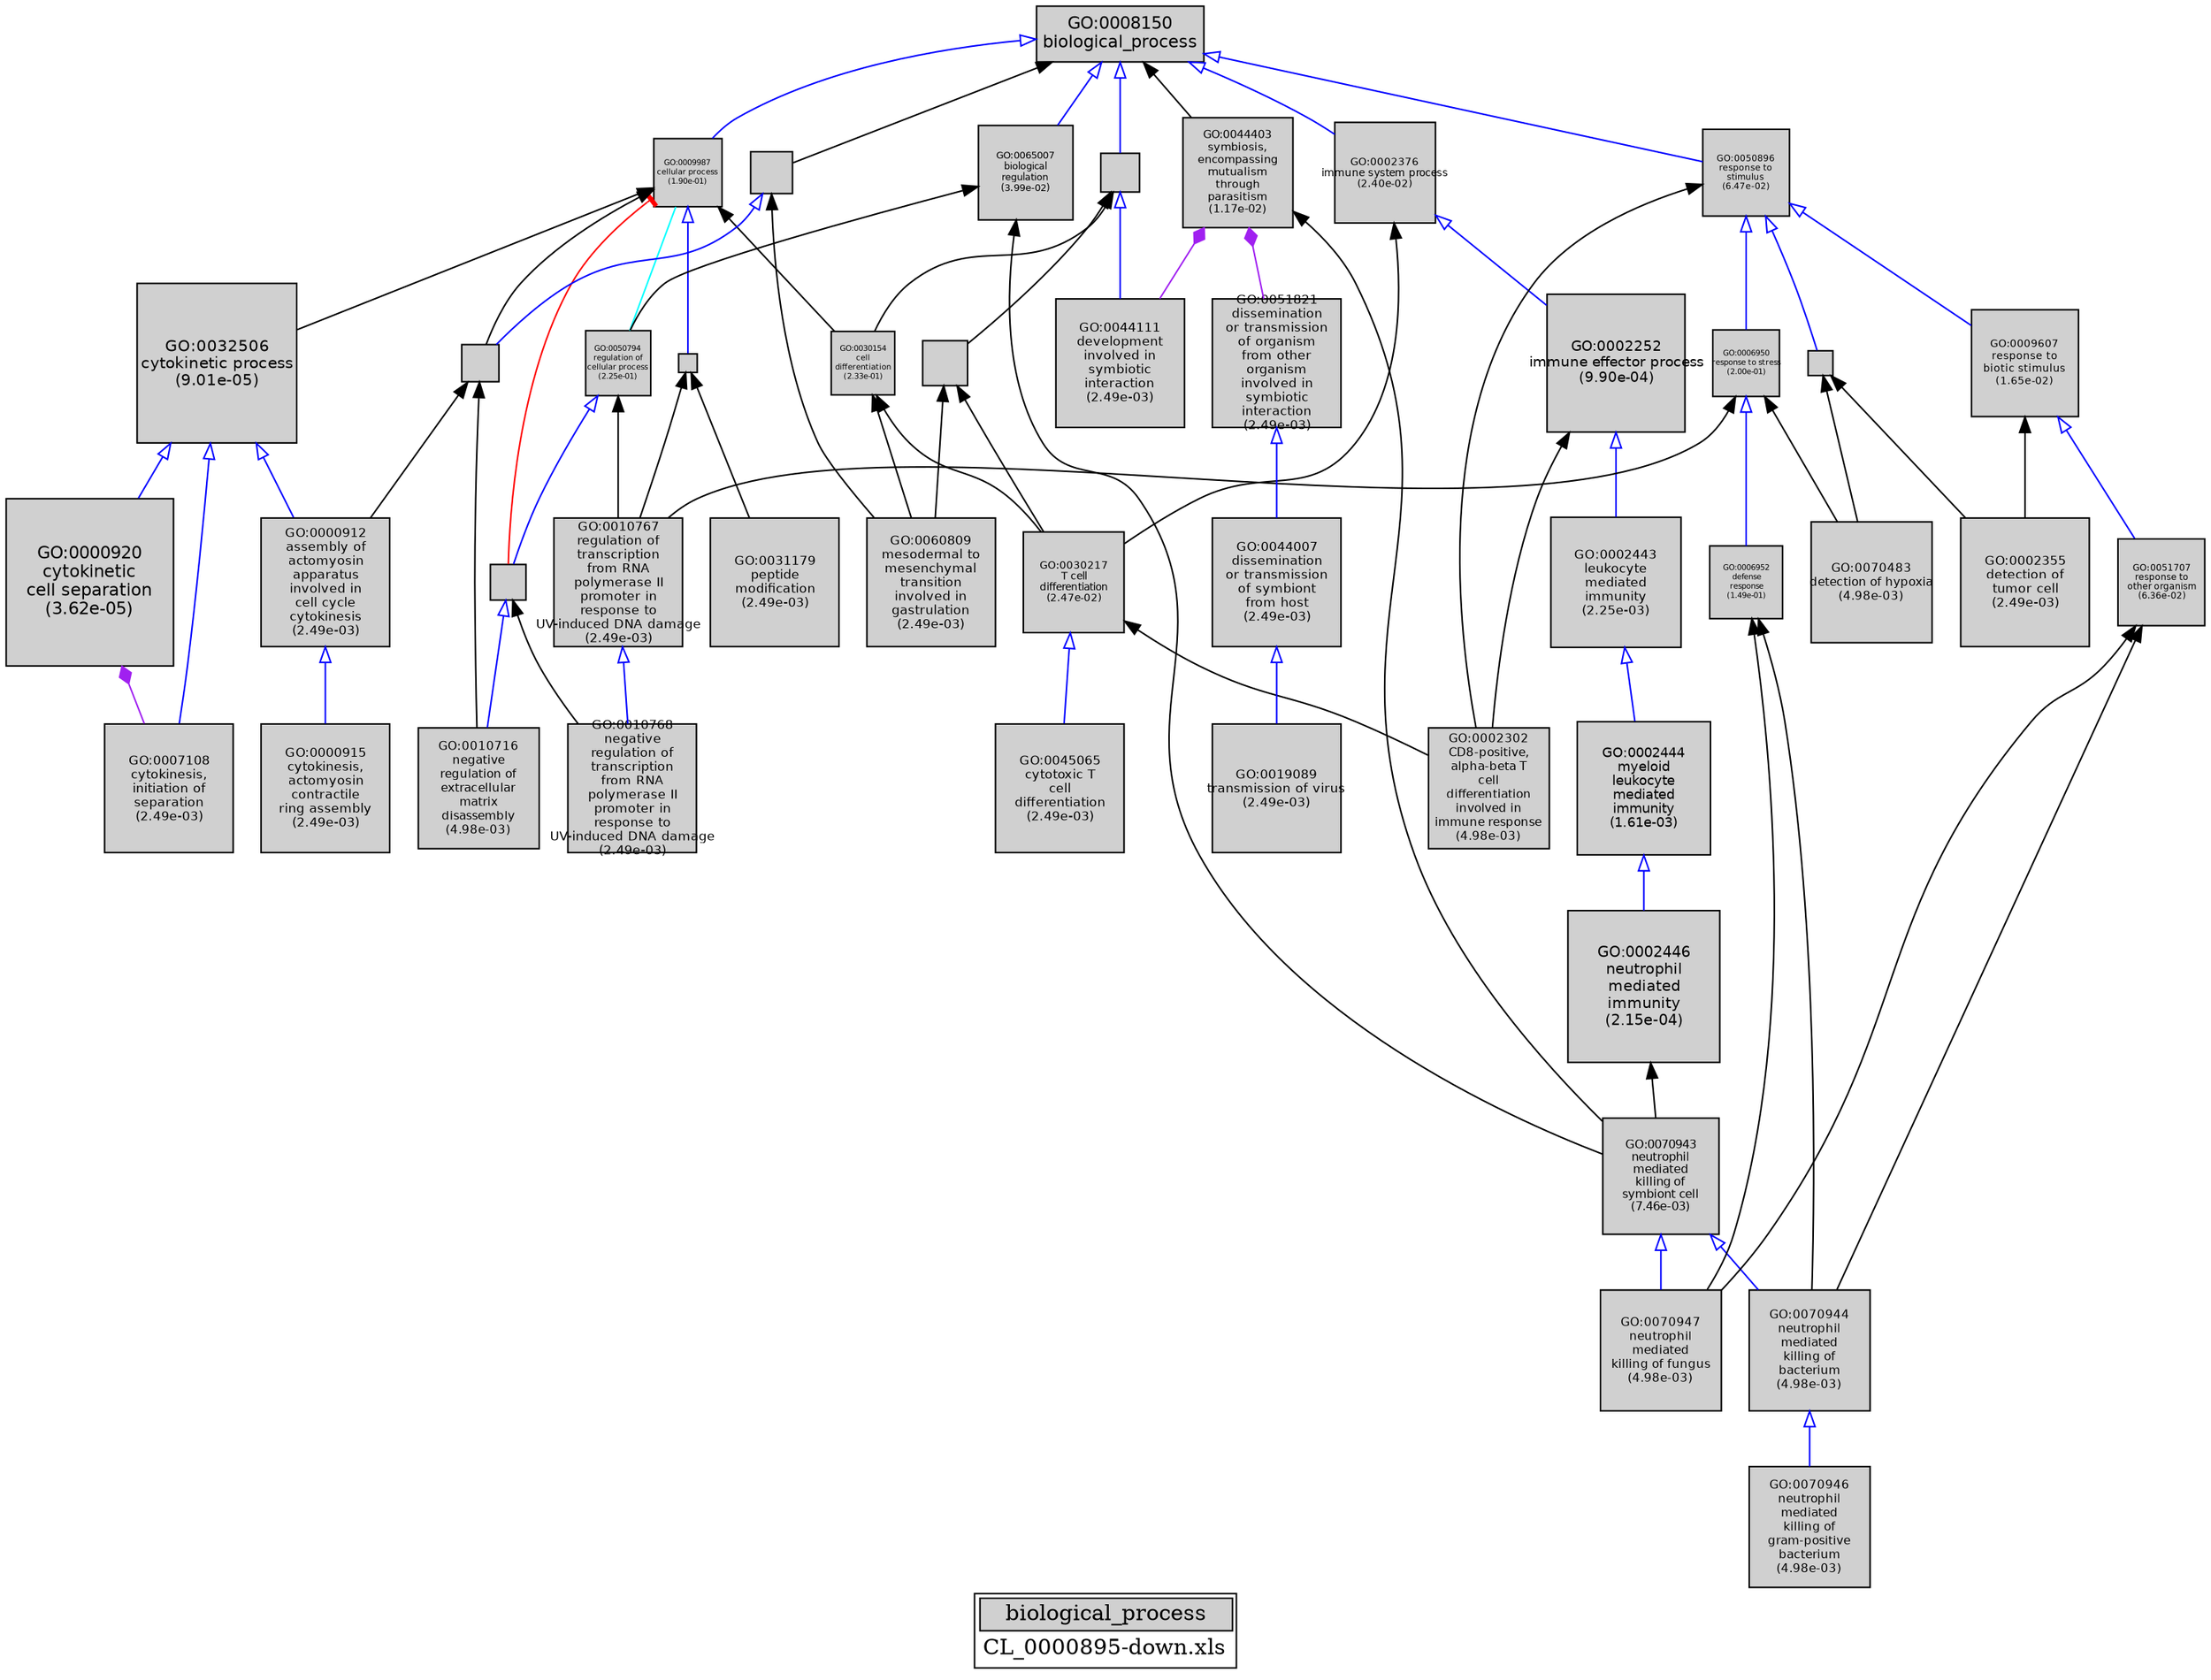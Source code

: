 digraph "biological_process" {
graph [ bgcolor = "#FFFFFF", label = <<TABLE COLOR="black" BGCOLOR="white"><TR><TD COLSPAN="2" BGCOLOR="#D0D0D0"><FONT COLOR="black">biological_process</FONT></TD></TR><TR><TD BORDER="0">CL_0000895-down.xls</TD></TR></TABLE>> ];
node [ fontname = "Helvetica" ];

subgraph "nodes" {

node [ style = "filled", fixedsize = "true", width = 1, shape = "box", fontsize = 9, fillcolor = "#D0D0D0", fontcolor = "black", color = "black" ];

"GO:0002252" [ URL = "#GO:0002252", label = <<TABLE BORDER="0"><TR><TD>GO:0002252<BR/>immune effector process<BR/>(9.90e-04)</TD></TR></TABLE>>, width = 1.23494009432, shape = "box", fontsize = 8.89156867908, height = 1.23494009432 ];
"GO:0070943" [ URL = "#GO:0070943", label = <<TABLE BORDER="0"><TR><TD>GO:0070943<BR/>neutrophil<BR/>mediated<BR/>killing of<BR/>symbiont cell<BR/>(7.46e-03)</TD></TR></TABLE>>, width = 1.04057216667, shape = "box", fontsize = 7.49211960006, height = 1.04057216667 ];
"GO:0030217" [ URL = "#GO:0030217", label = <<TABLE BORDER="0"><TR><TD>GO:0030217<BR/>T cell<BR/>differentiation<BR/>(2.47e-02)</TD></TR></TABLE>>, width = 0.905664085603, shape = "box", fontsize = 6.52078141634, height = 0.905664085603 ];
"GO:0002444" [ URL = "#GO:0002444", label = <<TABLE BORDER="0"><TR><TD>GO:0002444<BR/>myeloid<BR/>leukocyte<BR/>mediated<BR/>immunity<BR/>(1.61e-03)</TD></TR></TABLE>>, width = 1.19093103097, shape = "box", fontsize = 8.57470342298, height = 1.19093103097 ];
"GO:0002446" [ URL = "#GO:0002446", label = <<TABLE BORDER="0"><TR><TD>GO:0002446<BR/>neutrophil<BR/>mediated<BR/>immunity<BR/>(2.15e-04)</TD></TR></TABLE>>, width = 1.36355553468, shape = "box", fontsize = 9.8175998497, height = 1.36355553468 ];
"GO:0009987" [ URL = "#GO:0009987", label = <<TABLE BORDER="0"><TR><TD>GO:0009987<BR/>cellular process<BR/>(1.90e-01)</TD></TR></TABLE>>, width = 0.611414859556, shape = "box", fontsize = 5.0, height = 0.611414859556 ];
"GO:0008150" [ URL = "#GO:0008150", label = <<TABLE BORDER="0"><TR><TD>GO:0008150<BR/>biological_process</TD></TR></TABLE>>, width = 1.5, shape = "box", fontsize = 10.8 ];
"GO:0050794" [ URL = "#GO:0050794", label = <<TABLE BORDER="0"><TR><TD>GO:0050794<BR/>regulation of<BR/>cellular process<BR/>(2.25e-01)</TD></TR></TABLE>>, width = 0.580684798252, shape = "box", fontsize = 5.0, height = 0.580684798252 ];
"GO:0000915" [ URL = "#GO:0000915", label = <<TABLE BORDER="0"><TR><TD>GO:0000915<BR/>cytokinesis,<BR/>actomyosin<BR/>contractile<BR/>ring assembly<BR/>(2.49e-03)</TD></TR></TABLE>>, width = 1.15016587494, shape = "box", fontsize = 8.28119429953, height = 1.15016587494 ];
"GO:0010768" [ URL = "#GO:0010768", label = <<TABLE BORDER="0"><TR><TD>GO:0010768<BR/>negative<BR/>regulation of<BR/>transcription<BR/>from RNA<BR/>polymerase II<BR/>promoter in<BR/>response to<BR/>UV-induced DNA damage<BR/>(2.49e-03)</TD></TR></TABLE>>, width = 1.15016587494, shape = "box", fontsize = 8.28119429953, height = 1.15016587494 ];
"GO:0000912" [ URL = "#GO:0000912", label = <<TABLE BORDER="0"><TR><TD>GO:0000912<BR/>assembly of<BR/>actomyosin<BR/>apparatus<BR/>involved in<BR/>cell cycle<BR/>cytokinesis<BR/>(2.49e-03)</TD></TR></TABLE>>, width = 1.15016587494, shape = "box", fontsize = 8.28119429953, height = 1.15016587494 ];
"GO:0048523" [ URL = "#GO:0048523", label = "", width = 0.319568050539, shape = "box", height = 0.319568050539 ];
"GO:0051707" [ URL = "#GO:0051707", label = <<TABLE BORDER="0"><TR><TD>GO:0051707<BR/>response to<BR/>other organism<BR/>(6.36e-02)</TD></TR></TABLE>>, width = 0.783138692464, shape = "box", fontsize = 5.63859858574, height = 0.783138692464 ];
"GO:0044007" [ URL = "#GO:0044007", label = <<TABLE BORDER="0"><TR><TD>GO:0044007<BR/>dissemination<BR/>or transmission<BR/>of symbiont<BR/>from host<BR/>(2.49e-03)</TD></TR></TABLE>>, width = 1.15016587494, shape = "box", fontsize = 8.28119429953, height = 1.15016587494 ];
"GO:0010767" [ URL = "#GO:0010767", label = <<TABLE BORDER="0"><TR><TD>GO:0010767<BR/>regulation of<BR/>transcription<BR/>from RNA<BR/>polymerase II<BR/>promoter in<BR/>response to<BR/>UV-induced DNA damage<BR/>(2.49e-03)</TD></TR></TABLE>>, width = 1.15016587494, shape = "box", fontsize = 8.28119429953, height = 1.15016587494 ];
"GO:0044237" [ URL = "#GO:0044237", label = "", width = 0.165039380875, shape = "box", height = 0.165039380875 ];
"GO:0030154" [ URL = "#GO:0030154", label = <<TABLE BORDER="0"><TR><TD>GO:0030154<BR/>cell<BR/>differentiation<BR/>(2.33e-01)</TD></TR></TABLE>>, width = 0.573311804609, shape = "box", fontsize = 5.0, height = 0.573311804609 ];
"GO:0002443" [ URL = "#GO:0002443", label = <<TABLE BORDER="0"><TR><TD>GO:0002443<BR/>leukocyte<BR/>mediated<BR/>immunity<BR/>(2.25e-03)</TD></TR></TABLE>>, width = 1.16010060061, shape = "box", fontsize = 8.35272432438, height = 1.16010060061 ];
"GO:0044403" [ URL = "#GO:0044403", label = <<TABLE BORDER="0"><TR><TD>GO:0044403<BR/>symbiosis,<BR/>encompassing<BR/>mutualism<BR/>through<BR/>parasitism<BR/>(1.17e-02)</TD></TR></TABLE>>, width = 0.99176288522, shape = "box", fontsize = 7.14069277359, height = 0.99176288522 ];
"GO:0070947" [ URL = "#GO:0070947", label = <<TABLE BORDER="0"><TR><TD>GO:0070947<BR/>neutrophil<BR/>mediated<BR/>killing of fungus<BR/>(4.98e-03)</TD></TR></TABLE>>, width = 1.08228063343, shape = "box", fontsize = 7.79242056072, height = 1.08228063343 ];
"GO:0048513" [ URL = "#GO:0048513", label = "", width = 0.409235996309, shape = "box", height = 0.409235996309 ];
"GO:0071842" [ URL = "#GO:0071842", label = "", width = 0.337335591, shape = "box", height = 0.337335591 ];
"GO:0032502" [ URL = "#GO:0032502", label = "", width = 0.342908661738, shape = "box", height = 0.342908661738 ];
"GO:0002302" [ URL = "#GO:0002302", label = <<TABLE BORDER="0"><TR><TD>GO:0002302<BR/>CD8-positive,<BR/>alpha-beta T<BR/>cell<BR/>differentiation<BR/>involved in<BR/>immune response<BR/>(4.98e-03)</TD></TR></TABLE>>, width = 1.08228063343, shape = "box", fontsize = 7.79242056072, height = 1.08228063343 ];
"GO:0032506" [ URL = "#GO:0032506", label = <<TABLE BORDER="0"><TR><TD>GO:0032506<BR/>cytokinetic process<BR/>(9.01e-05)</TD></TR></TABLE>>, width = 1.43178184897, shape = "box", fontsize = 10.3088293126, height = 1.43178184897 ];
"GO:0010716" [ URL = "#GO:0010716", label = <<TABLE BORDER="0"><TR><TD>GO:0010716<BR/>negative<BR/>regulation of<BR/>extracellular<BR/>matrix<BR/>disassembly<BR/>(4.98e-03)</TD></TR></TABLE>>, width = 1.08228063343, shape = "box", fontsize = 7.79242056072, height = 1.08228063343 ];
"GO:0007108" [ URL = "#GO:0007108", label = <<TABLE BORDER="0"><TR><TD>GO:0007108<BR/>cytokinesis,<BR/>initiation of<BR/>separation<BR/>(2.49e-03)</TD></TR></TABLE>>, width = 1.15016587494, shape = "box", fontsize = 8.28119429953, height = 1.15016587494 ];
"GO:0070483" [ URL = "#GO:0070483", label = <<TABLE BORDER="0"><TR><TD>GO:0070483<BR/>detection of hypoxia<BR/>(4.98e-03)</TD></TR></TABLE>>, width = 1.08228063343, shape = "box", fontsize = 7.79242056072, height = 1.08228063343 ];
"GO:0002376" [ URL = "#GO:0002376", label = <<TABLE BORDER="0"><TR><TD>GO:0002376<BR/>immune system process<BR/>(2.40e-02)</TD></TR></TABLE>>, width = 0.909246609732, shape = "box", fontsize = 6.54657559007, height = 0.909246609732 ];
"GO:0050896" [ URL = "#GO:0050896", label = <<TABLE BORDER="0"><TR><TD>GO:0050896<BR/>response to<BR/>stimulus<BR/>(6.47e-02)</TD></TR></TABLE>>, width = 0.780853789225, shape = "box", fontsize = 5.62214728242, height = 0.780853789225 ];
"GO:0045065" [ URL = "#GO:0045065", label = <<TABLE BORDER="0"><TR><TD>GO:0045065<BR/>cytotoxic T<BR/>cell<BR/>differentiation<BR/>(2.49e-03)</TD></TR></TABLE>>, width = 1.15016587494, shape = "box", fontsize = 8.28119429953, height = 1.15016587494 ];
"GO:0065007" [ URL = "#GO:0065007", label = <<TABLE BORDER="0"><TR><TD>GO:0065007<BR/>biological<BR/>regulation<BR/>(3.99e-02)</TD></TR></TABLE>>, width = 0.845964794983, shape = "box", fontsize = 6.09094652388, height = 0.845964794983 ];
"GO:0031179" [ URL = "#GO:0031179", label = <<TABLE BORDER="0"><TR><TD>GO:0031179<BR/>peptide<BR/>modification<BR/>(2.49e-03)</TD></TR></TABLE>>, width = 1.15016587494, shape = "box", fontsize = 8.28119429953, height = 1.15016587494 ];
"GO:0044111" [ URL = "#GO:0044111", label = <<TABLE BORDER="0"><TR><TD>GO:0044111<BR/>development<BR/>involved in<BR/>symbiotic<BR/>interaction<BR/>(2.49e-03)</TD></TR></TABLE>>, width = 1.15016587494, shape = "box", fontsize = 8.28119429953, height = 1.15016587494 ];
"GO:0009607" [ URL = "#GO:0009607", label = <<TABLE BORDER="0"><TR><TD>GO:0009607<BR/>response to<BR/>biotic stimulus<BR/>(1.65e-02)</TD></TR></TABLE>>, width = 0.953633115385, shape = "box", fontsize = 6.86615843077, height = 0.953633115385 ];
"GO:0019089" [ URL = "#GO:0019089", label = <<TABLE BORDER="0"><TR><TD>GO:0019089<BR/>transmission of virus<BR/>(2.49e-03)</TD></TR></TABLE>>, width = 1.15016587494, shape = "box", fontsize = 8.28119429953, height = 1.15016587494 ];
"GO:0006950" [ URL = "#GO:0006950", label = <<TABLE BORDER="0"><TR><TD>GO:0006950<BR/>response to stress<BR/>(2.00e-01)</TD></TR></TABLE>>, width = 0.602148753862, shape = "box", fontsize = 5.0, height = 0.602148753862 ];
"GO:0060809" [ URL = "#GO:0060809", label = <<TABLE BORDER="0"><TR><TD>GO:0060809<BR/>mesodermal to<BR/>mesenchymal<BR/>transition<BR/>involved in<BR/>gastrulation<BR/>(2.49e-03)</TD></TR></TABLE>>, width = 1.15016587494, shape = "box", fontsize = 8.28119429953, height = 1.15016587494 ];
"GO:0002355" [ URL = "#GO:0002355", label = <<TABLE BORDER="0"><TR><TD>GO:0002355<BR/>detection of<BR/>tumor cell<BR/>(2.49e-03)</TD></TR></TABLE>>, width = 1.15016587494, shape = "box", fontsize = 8.28119429953, height = 1.15016587494 ];
"GO:0051606" [ URL = "#GO:0051606", label = "", width = 0.227543453548, shape = "box", height = 0.227543453548 ];
"GO:0070944" [ URL = "#GO:0070944", label = <<TABLE BORDER="0"><TR><TD>GO:0070944<BR/>neutrophil<BR/>mediated<BR/>killing of<BR/>bacterium<BR/>(4.98e-03)</TD></TR></TABLE>>, width = 1.08228063343, shape = "box", fontsize = 7.79242056072, height = 1.08228063343 ];
"GO:0000920" [ URL = "#GO:0000920", label = <<TABLE BORDER="0"><TR><TD>GO:0000920<BR/>cytokinetic<BR/>cell separation<BR/>(3.62e-05)</TD></TR></TABLE>>, width = 1.5, shape = "box", fontsize = 10.8, height = 1.5 ];
"GO:0070946" [ URL = "#GO:0070946", label = <<TABLE BORDER="0"><TR><TD>GO:0070946<BR/>neutrophil<BR/>mediated<BR/>killing of<BR/>gram-positive<BR/>bacterium<BR/>(4.98e-03)</TD></TR></TABLE>>, width = 1.08228063343, shape = "box", fontsize = 7.79242056072, height = 1.08228063343 ];
"GO:0051821" [ URL = "#GO:0051821", label = <<TABLE BORDER="0"><TR><TD>GO:0051821<BR/>dissemination<BR/>or transmission<BR/>of organism<BR/>from other<BR/>organism<BR/>involved in<BR/>symbiotic<BR/>interaction<BR/>(2.49e-03)</TD></TR></TABLE>>, width = 1.15016587494, shape = "box", fontsize = 8.28119429953, height = 1.15016587494 ];
"GO:0006952" [ URL = "#GO:0006952", label = <<TABLE BORDER="0"><TR><TD>GO:0006952<BR/>defense<BR/>response<BR/>(1.49e-01)</TD></TR></TABLE>>, width = 0.65302123282, shape = "box", fontsize = 5.0, height = 0.65302123282 ];
"GO:0016043" [ URL = "#GO:0016043", label = "", width = 0.380449423261, shape = "box", height = 0.380449423261 ];
}
subgraph "edges" {


edge [ dir = "back", weight = 1 ];
subgraph "regulates" {


edge [ color = "cyan", arrowtail = "none" ];
subgraph "positive" {


edge [ color = "green", arrowtail = "vee" ];
}
subgraph "negative" {


edge [ color = "red", arrowtail = "tee" ];
"GO:0009987" -> "GO:0048523";
}
"GO:0009987" -> "GO:0050794";
}
subgraph "part_of" {


edge [ color = "purple", arrowtail = "diamond", weight = 2.5 ];
"GO:0044403" -> "GO:0044111";
"GO:0000920" -> "GO:0007108";
"GO:0044403" -> "GO:0051821";
}
subgraph "is_a" {


edge [ color = "blue", arrowtail = "empty", weight = 5.0 ];
"GO:0032506" -> "GO:0000912";
"GO:0002444" -> "GO:0002446";
"GO:0032506" -> "GO:0007108";
"GO:0032502" -> "GO:0044111";
"GO:0051821" -> "GO:0044007";
"GO:0048523" -> "GO:0010716";
"GO:0070943" -> "GO:0070944";
"GO:0006950" -> "GO:0006952";
"GO:0032506" -> "GO:0000920";
"GO:0050794" -> "GO:0048523";
"GO:0008150" -> "GO:0032502";
"GO:0002376" -> "GO:0002252";
"GO:0009987" -> "GO:0044237";
"GO:0016043" -> "GO:0071842";
"GO:0009607" -> "GO:0051707";
"GO:0070944" -> "GO:0070946";
"GO:0008150" -> "GO:0065007";
"GO:0070943" -> "GO:0070947";
"GO:0030217" -> "GO:0045065";
"GO:0002443" -> "GO:0002444";
"GO:0002252" -> "GO:0002443";
"GO:0008150" -> "GO:0009987";
"GO:0008150" -> "GO:0002376";
"GO:0050896" -> "GO:0006950";
"GO:0000912" -> "GO:0000915";
"GO:0008150" -> "GO:0050896";
"GO:0044007" -> "GO:0019089";
"GO:0050896" -> "GO:0051606";
"GO:0010767" -> "GO:0010768";
"GO:0050896" -> "GO:0009607";
}
"GO:0030154" -> "GO:0030217";
"GO:0006952" -> "GO:0070947";
"GO:0009987" -> "GO:0032506";
"GO:0071842" -> "GO:0010716";
"GO:0009987" -> "GO:0030154";
"GO:0030217" -> "GO:0002302";
"GO:0048513" -> "GO:0030217";
"GO:0030154" -> "GO:0060809";
"GO:0006952" -> "GO:0070944";
"GO:0071842" -> "GO:0000912";
"GO:0048523" -> "GO:0010768";
"GO:0009987" -> "GO:0071842";
"GO:0044403" -> "GO:0070943";
"GO:0032502" -> "GO:0048513";
"GO:0002446" -> "GO:0070943";
"GO:0032502" -> "GO:0030154";
"GO:0006950" -> "GO:0070483";
"GO:0065007" -> "GO:0070943";
"GO:0002376" -> "GO:0030217";
"GO:0051707" -> "GO:0070947";
"GO:0065007" -> "GO:0050794";
"GO:0051606" -> "GO:0002355";
"GO:0050794" -> "GO:0010767";
"GO:0016043" -> "GO:0060809";
"GO:0051707" -> "GO:0070944";
"GO:0006950" -> "GO:0010767";
"GO:0008150" -> "GO:0016043";
"GO:0050896" -> "GO:0002302";
"GO:0044237" -> "GO:0031179";
"GO:0048513" -> "GO:0060809";
"GO:0008150" -> "GO:0044403";
"GO:0009607" -> "GO:0002355";
"GO:0051606" -> "GO:0070483";
"GO:0044237" -> "GO:0010767";
"GO:0002252" -> "GO:0002302";
}
}
